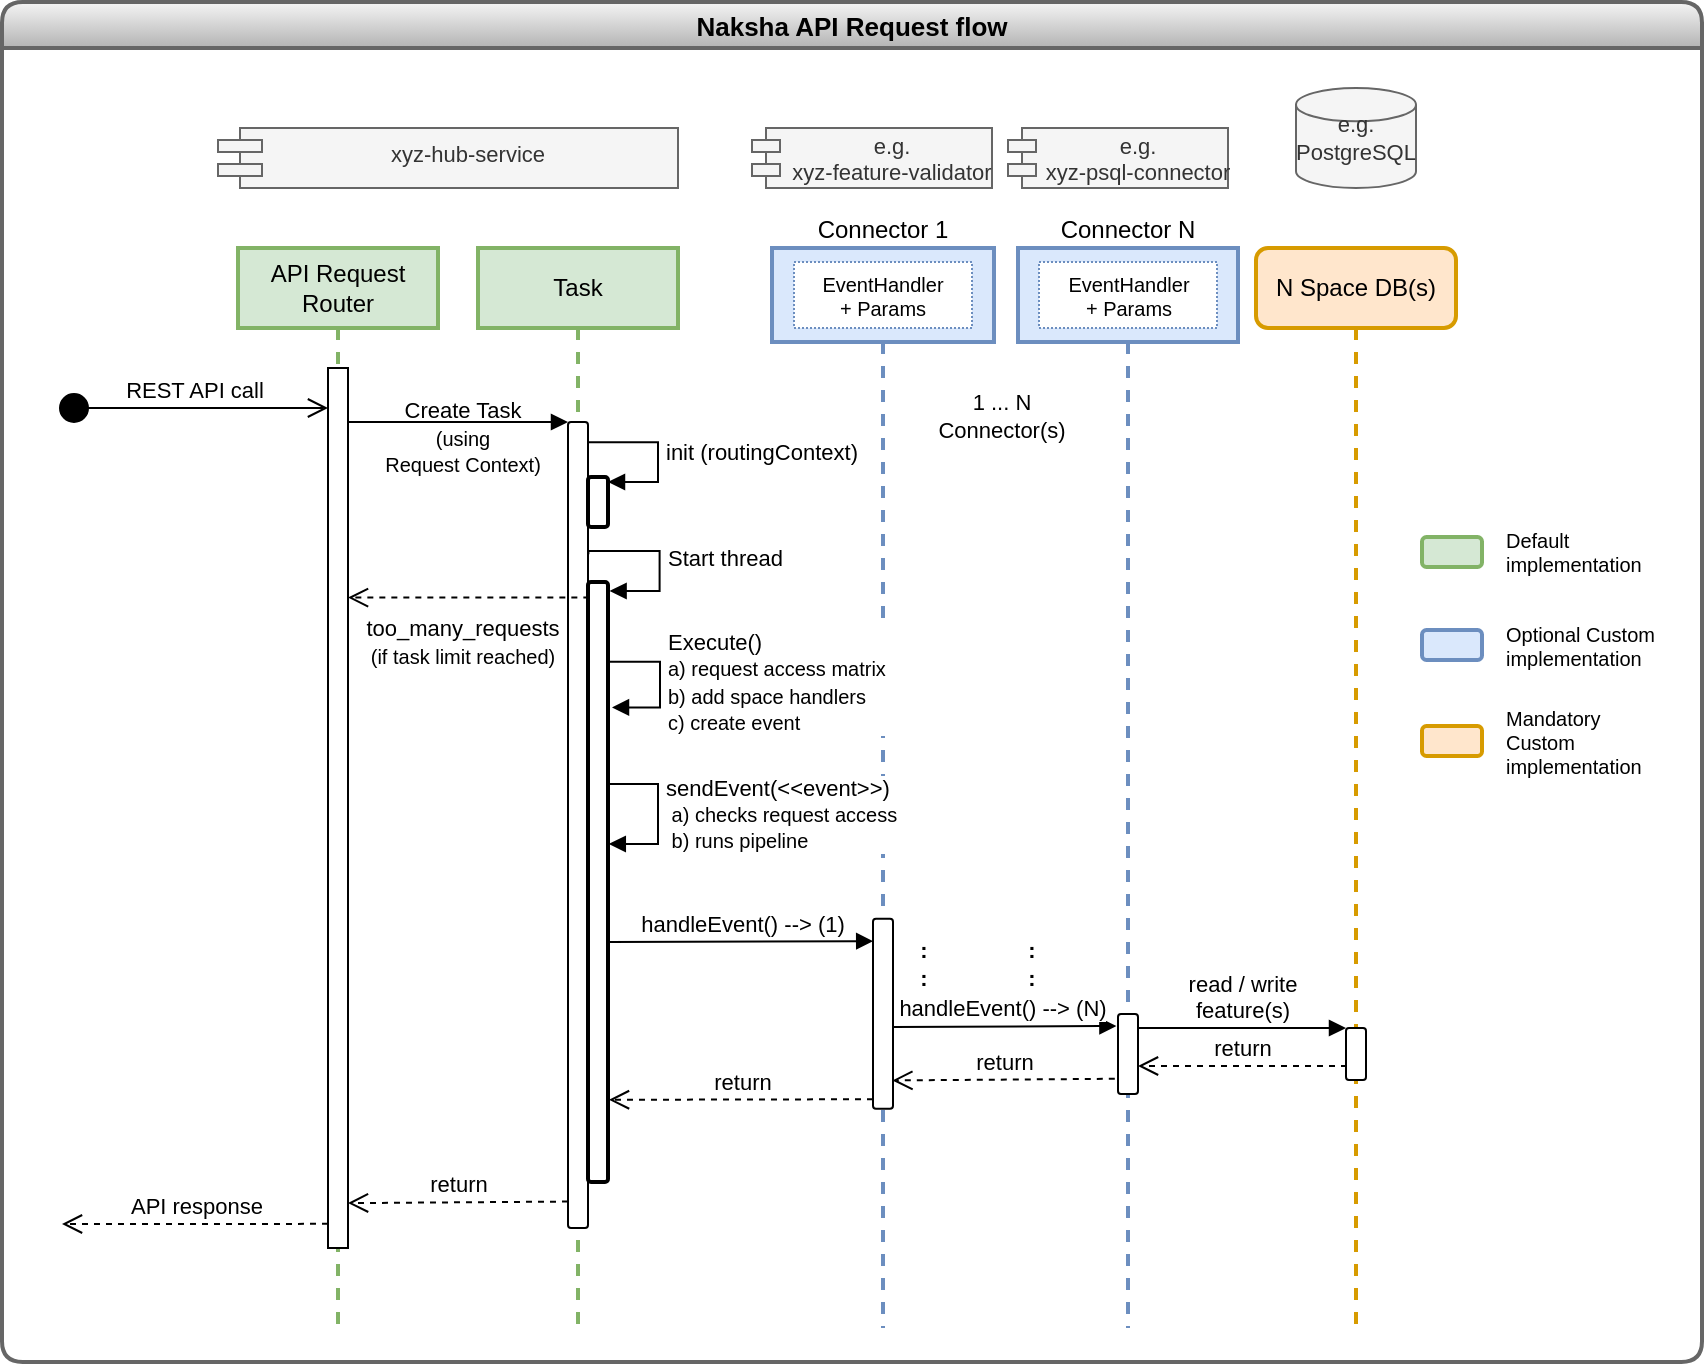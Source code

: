 <mxfile version="16.1.2" type="device"><diagram id="Obo5cB7O04AJ7v5FpMcv" name="Page-1"><mxGraphModel dx="850" dy="562" grid="1" gridSize="10" guides="1" tooltips="1" connect="1" arrows="1" fold="1" page="1" pageScale="1" pageWidth="1169" pageHeight="827" math="0" shadow="0"><root><mxCell id="0"/><mxCell id="1" parent="0"/><mxCell id="FYHCxZDHsHW0RmtBR5TR-3" value="API Request Router" style="shape=umlLifeline;perimeter=lifelinePerimeter;whiteSpace=wrap;html=1;container=1;collapsible=0;recursiveResize=0;outlineConnect=0;fillColor=#d5e8d4;strokeColor=#82b366;strokeWidth=2;" vertex="1" parent="1"><mxGeometry x="188" y="153" width="100" height="540" as="geometry"/></mxCell><mxCell id="FYHCxZDHsHW0RmtBR5TR-4" value="" style="html=1;points=[];perimeter=orthogonalPerimeter;" vertex="1" parent="FYHCxZDHsHW0RmtBR5TR-3"><mxGeometry x="45" y="60" width="10" height="440" as="geometry"/></mxCell><mxCell id="FYHCxZDHsHW0RmtBR5TR-67" value="API response" style="html=1;verticalAlign=bottom;endArrow=open;dashed=1;endSize=8;exitX=0;exitY=0.986;rounded=0;fontSize=11;exitDx=0;exitDy=0;exitPerimeter=0;" edge="1" parent="FYHCxZDHsHW0RmtBR5TR-3"><mxGeometry relative="1" as="geometry"><mxPoint x="-88" y="488" as="targetPoint"/><mxPoint x="45" y="487.928" as="sourcePoint"/></mxGeometry></mxCell><mxCell id="FYHCxZDHsHW0RmtBR5TR-19" value="Task" style="shape=umlLifeline;perimeter=lifelinePerimeter;whiteSpace=wrap;html=1;container=1;collapsible=0;recursiveResize=0;outlineConnect=0;fillColor=#d5e8d4;strokeColor=#82b366;strokeWidth=2;" vertex="1" parent="1"><mxGeometry x="308" y="153" width="100" height="540" as="geometry"/></mxCell><mxCell id="FYHCxZDHsHW0RmtBR5TR-42" value="" style="html=1;points=[];perimeter=orthogonalPerimeter;rounded=1;shadow=0;sketch=0;fontSize=11;strokeColor=#000000;strokeWidth=1;" vertex="1" parent="FYHCxZDHsHW0RmtBR5TR-19"><mxGeometry x="45" y="87" width="10" height="403" as="geometry"/></mxCell><mxCell id="FYHCxZDHsHW0RmtBR5TR-49" value="init (routingContext)" style="edgeStyle=orthogonalEdgeStyle;html=1;align=left;spacingLeft=2;endArrow=block;rounded=0;entryX=1;entryY=0;fontSize=11;exitX=1;exitY=0.025;exitDx=0;exitDy=0;exitPerimeter=0;" edge="1" parent="FYHCxZDHsHW0RmtBR5TR-19" source="FYHCxZDHsHW0RmtBR5TR-42"><mxGeometry relative="1" as="geometry"><mxPoint x="72" y="97" as="sourcePoint"/><Array as="points"><mxPoint x="90" y="97"/><mxPoint x="90" y="117"/></Array><mxPoint x="65" y="117" as="targetPoint"/></mxGeometry></mxCell><mxCell id="FYHCxZDHsHW0RmtBR5TR-28" value="N Space DB(s)" style="shape=umlLifeline;perimeter=lifelinePerimeter;whiteSpace=wrap;html=1;container=1;collapsible=0;recursiveResize=0;outlineConnect=0;fillColor=#ffe6cc;strokeColor=#d79b00;strokeWidth=2;rounded=1;" vertex="1" parent="1"><mxGeometry x="697" y="153" width="100" height="540" as="geometry"/></mxCell><mxCell id="FYHCxZDHsHW0RmtBR5TR-34" value="REST API call" style="html=1;verticalAlign=bottom;startArrow=circle;startFill=1;endArrow=open;startSize=6;endSize=8;rounded=0;fontSize=11;" edge="1" parent="1" target="FYHCxZDHsHW0RmtBR5TR-4"><mxGeometry width="80" relative="1" as="geometry"><mxPoint x="98" y="233" as="sourcePoint"/><mxPoint x="228" y="233" as="targetPoint"/></mxGeometry></mxCell><mxCell id="FYHCxZDHsHW0RmtBR5TR-38" value="xyz-hub-service" style="shape=module;align=left;spacingLeft=20;align=center;verticalAlign=top;rounded=1;shadow=0;sketch=0;fontSize=11;strokeColor=#666666;strokeWidth=1;jettyWidth=22;jettyHeight=6;fillColor=#f5f5f5;fontColor=#333333;" vertex="1" parent="1"><mxGeometry x="178" y="93" width="230" height="30" as="geometry"/></mxCell><mxCell id="FYHCxZDHsHW0RmtBR5TR-66" value="return" style="html=1;verticalAlign=bottom;endArrow=open;dashed=1;endSize=8;exitX=0;exitY=0.986;rounded=0;fontSize=11;exitDx=0;exitDy=0;exitPerimeter=0;entryX=1;entryY=0.949;entryDx=0;entryDy=0;entryPerimeter=0;" edge="1" parent="1" target="FYHCxZDHsHW0RmtBR5TR-4"><mxGeometry relative="1" as="geometry"><mxPoint x="258" y="631" as="targetPoint"/><mxPoint x="353" y="629.78" as="sourcePoint"/></mxGeometry></mxCell><mxCell id="FYHCxZDHsHW0RmtBR5TR-68" value="Naksha API Request flow" style="swimlane;rounded=1;shadow=0;sketch=0;fontSize=13;strokeWidth=2;collapsible=0;fillColor=#f5f5f5;gradientColor=#b3b3b3;strokeColor=#666666;" vertex="1" parent="1"><mxGeometry x="70" y="30" width="850" height="680" as="geometry"/></mxCell><mxCell id="FYHCxZDHsHW0RmtBR5TR-69" value="" style="rounded=1;whiteSpace=wrap;html=1;shadow=0;sketch=0;fontSize=13;strokeColor=#82b366;strokeWidth=2;fillColor=#d5e8d4;" vertex="1" parent="FYHCxZDHsHW0RmtBR5TR-68"><mxGeometry x="710" y="267.5" width="30" height="15" as="geometry"/></mxCell><mxCell id="FYHCxZDHsHW0RmtBR5TR-70" value="Default implementation" style="text;html=1;strokeColor=none;fillColor=none;align=left;verticalAlign=middle;whiteSpace=wrap;rounded=0;shadow=0;sketch=0;fontSize=10;" vertex="1" parent="FYHCxZDHsHW0RmtBR5TR-68"><mxGeometry x="750" y="260" width="60" height="30" as="geometry"/></mxCell><mxCell id="FYHCxZDHsHW0RmtBR5TR-71" value="" style="rounded=1;whiteSpace=wrap;html=1;shadow=0;sketch=0;fontSize=13;strokeColor=#6c8ebf;strokeWidth=2;fillColor=#dae8fc;" vertex="1" parent="FYHCxZDHsHW0RmtBR5TR-68"><mxGeometry x="710" y="314" width="30" height="15" as="geometry"/></mxCell><mxCell id="FYHCxZDHsHW0RmtBR5TR-72" value="Optional Custom implementation" style="text;html=1;strokeColor=none;fillColor=none;align=left;verticalAlign=middle;whiteSpace=wrap;rounded=0;shadow=0;sketch=0;fontSize=10;" vertex="1" parent="FYHCxZDHsHW0RmtBR5TR-68"><mxGeometry x="750" y="306.5" width="80" height="30" as="geometry"/></mxCell><mxCell id="FYHCxZDHsHW0RmtBR5TR-73" value="" style="rounded=1;whiteSpace=wrap;html=1;shadow=0;sketch=0;fontSize=13;strokeColor=#d79b00;strokeWidth=2;fillColor=#ffe6cc;" vertex="1" parent="FYHCxZDHsHW0RmtBR5TR-68"><mxGeometry x="710" y="362" width="30" height="15" as="geometry"/></mxCell><mxCell id="FYHCxZDHsHW0RmtBR5TR-74" value="Mandatory Custom implementation" style="text;html=1;strokeColor=none;fillColor=none;align=left;verticalAlign=middle;whiteSpace=wrap;rounded=0;shadow=0;sketch=0;fontSize=10;" vertex="1" parent="FYHCxZDHsHW0RmtBR5TR-68"><mxGeometry x="750" y="354.5" width="80" height="30" as="geometry"/></mxCell><mxCell id="FYHCxZDHsHW0RmtBR5TR-80" value="Start thread" style="edgeStyle=orthogonalEdgeStyle;html=1;align=left;spacingLeft=2;endArrow=block;rounded=0;entryX=1;entryY=0;fontSize=11;exitX=0.94;exitY=0.067;exitDx=0;exitDy=0;exitPerimeter=0;" edge="1" parent="FYHCxZDHsHW0RmtBR5TR-68"><mxGeometry relative="1" as="geometry"><mxPoint x="293.2" y="276.091" as="sourcePoint"/><Array as="points"><mxPoint x="292.8" y="274.5"/><mxPoint x="328.8" y="274.5"/><mxPoint x="328.8" y="294.5"/></Array><mxPoint x="303.8" y="294.5" as="targetPoint"/></mxGeometry></mxCell><mxCell id="FYHCxZDHsHW0RmtBR5TR-83" value="" style="html=1;points=[];perimeter=orthogonalPerimeter;rounded=1;shadow=0;sketch=0;fontSize=11;strokeColor=#000000;strokeWidth=2;" vertex="1" parent="FYHCxZDHsHW0RmtBR5TR-68"><mxGeometry x="293" y="290" width="10" height="300" as="geometry"/></mxCell><mxCell id="FYHCxZDHsHW0RmtBR5TR-25" value="Connector 1" style="shape=umlLifeline;perimeter=lifelinePerimeter;whiteSpace=wrap;html=1;container=1;collapsible=0;recursiveResize=0;outlineConnect=0;fillColor=#dae8fc;strokeColor=#6C8EBF;strokeWidth=2;size=47;labelPosition=center;verticalLabelPosition=top;align=center;verticalAlign=bottom;" vertex="1" parent="FYHCxZDHsHW0RmtBR5TR-68"><mxGeometry x="385" y="123" width="111" height="540" as="geometry"/></mxCell><mxCell id="FYHCxZDHsHW0RmtBR5TR-53" value="" style="html=1;points=[];perimeter=orthogonalPerimeter;rounded=1;shadow=0;sketch=0;fontSize=11;strokeColor=#000000;strokeWidth=1;" vertex="1" parent="FYHCxZDHsHW0RmtBR5TR-25"><mxGeometry x="50.5" y="335.37" width="10" height="95" as="geometry"/></mxCell><mxCell id="FYHCxZDHsHW0RmtBR5TR-89" value="EventHandler&lt;br&gt;+ Params" style="rounded=0;whiteSpace=wrap;html=1;shadow=0;sketch=0;fontSize=10;strokeColor=#6C8EBF;strokeWidth=1;dashed=1;dashPattern=1 1;" vertex="1" parent="FYHCxZDHsHW0RmtBR5TR-25"><mxGeometry x="11" y="7" width="89" height="33" as="geometry"/></mxCell><mxCell id="FYHCxZDHsHW0RmtBR5TR-62" value=":&lt;br style=&quot;font-size: 11px;&quot;&gt;:" style="text;html=1;strokeColor=none;fillColor=none;align=center;verticalAlign=middle;whiteSpace=wrap;rounded=0;shadow=0;sketch=0;fontSize=11;fontStyle=1" vertex="1" parent="FYHCxZDHsHW0RmtBR5TR-25"><mxGeometry x="60.5" y="343" width="29.5" height="30" as="geometry"/></mxCell><mxCell id="FYHCxZDHsHW0RmtBR5TR-41" value="e.g.&#10;xyz-feature-validator" style="shape=module;align=center;spacingLeft=20;align=center;verticalAlign=middle;rounded=1;shadow=0;sketch=0;fontSize=11;strokeColor=#666666;strokeWidth=1;jettyWidth=14;jettyHeight=6;fillColor=#f5f5f5;fontColor=#333333;labelPosition=center;verticalLabelPosition=middle;" vertex="1" parent="FYHCxZDHsHW0RmtBR5TR-68"><mxGeometry x="375" y="63" width="120" height="30" as="geometry"/></mxCell><mxCell id="FYHCxZDHsHW0RmtBR5TR-85" value="Connector N" style="shape=umlLifeline;perimeter=lifelinePerimeter;whiteSpace=wrap;html=1;container=1;collapsible=0;recursiveResize=0;outlineConnect=0;fillColor=#dae8fc;strokeColor=#6c8ebf;strokeWidth=2;labelPosition=center;verticalLabelPosition=top;align=center;verticalAlign=bottom;size=47;" vertex="1" parent="FYHCxZDHsHW0RmtBR5TR-68"><mxGeometry x="508" y="123" width="110" height="540" as="geometry"/></mxCell><mxCell id="FYHCxZDHsHW0RmtBR5TR-87" value="" style="html=1;points=[];perimeter=orthogonalPerimeter;rounded=1;shadow=0;sketch=0;fontSize=11;strokeColor=#000000;strokeWidth=1;" vertex="1" parent="FYHCxZDHsHW0RmtBR5TR-85"><mxGeometry x="50" y="383" width="10" height="39.99" as="geometry"/></mxCell><mxCell id="FYHCxZDHsHW0RmtBR5TR-90" value="EventHandler&lt;br&gt;+ Params" style="rounded=0;whiteSpace=wrap;html=1;shadow=0;sketch=0;fontSize=10;strokeColor=#6C8EBF;strokeWidth=1;dashed=1;dashPattern=1 1;" vertex="1" parent="FYHCxZDHsHW0RmtBR5TR-85"><mxGeometry x="10.5" y="7" width="89" height="33" as="geometry"/></mxCell><mxCell id="FYHCxZDHsHW0RmtBR5TR-94" value=":&lt;br style=&quot;font-size: 11px;&quot;&gt;:" style="text;html=1;strokeColor=none;fillColor=none;align=center;verticalAlign=middle;whiteSpace=wrap;rounded=0;shadow=0;sketch=0;fontSize=11;fontStyle=1" vertex="1" parent="FYHCxZDHsHW0RmtBR5TR-85"><mxGeometry x="-8" y="343" width="29.5" height="30" as="geometry"/></mxCell><mxCell id="FYHCxZDHsHW0RmtBR5TR-88" value="e.g.&#10;xyz-psql-connector" style="shape=module;align=center;spacingLeft=20;align=center;verticalAlign=middle;rounded=1;shadow=0;sketch=0;fontSize=11;strokeColor=#666666;strokeWidth=1;jettyWidth=14;jettyHeight=6;fillColor=#f5f5f5;fontColor=#333333;labelPosition=center;verticalLabelPosition=middle;" vertex="1" parent="FYHCxZDHsHW0RmtBR5TR-68"><mxGeometry x="503" y="63" width="110" height="30" as="geometry"/></mxCell><mxCell id="FYHCxZDHsHW0RmtBR5TR-60" value="handleEvent() --&amp;gt; (1)" style="html=1;verticalAlign=bottom;endArrow=block;entryX=0.01;entryY=0.118;rounded=0;fontSize=11;entryDx=0;entryDy=0;entryPerimeter=0;exitX=1.1;exitY=0.6;exitDx=0;exitDy=0;exitPerimeter=0;" edge="1" parent="FYHCxZDHsHW0RmtBR5TR-68" target="FYHCxZDHsHW0RmtBR5TR-53" source="FYHCxZDHsHW0RmtBR5TR-83"><mxGeometry relative="1" as="geometry"><mxPoint x="310" y="450" as="sourcePoint"/></mxGeometry></mxCell><mxCell id="FYHCxZDHsHW0RmtBR5TR-92" value="handleEvent() --&amp;gt; (N)" style="html=1;verticalAlign=bottom;endArrow=block;entryX=-0.08;entryY=0.15;rounded=0;fontSize=11;entryDx=0;entryDy=0;entryPerimeter=0;exitX=1;exitY=0.57;exitDx=0;exitDy=0;exitPerimeter=0;" edge="1" parent="FYHCxZDHsHW0RmtBR5TR-68" source="FYHCxZDHsHW0RmtBR5TR-53" target="FYHCxZDHsHW0RmtBR5TR-87"><mxGeometry x="-0.024" relative="1" as="geometry"><mxPoint x="313.5" y="480.022" as="sourcePoint"/><mxPoint x="445.6" y="479.58" as="targetPoint"/><mxPoint as="offset"/></mxGeometry></mxCell><mxCell id="FYHCxZDHsHW0RmtBR5TR-61" value="return" style="html=1;verticalAlign=bottom;endArrow=open;dashed=1;endSize=8;exitX=-0.16;exitY=0.81;rounded=0;fontSize=11;exitDx=0;exitDy=0;exitPerimeter=0;entryX=0.97;entryY=0.851;entryDx=0;entryDy=0;entryPerimeter=0;" edge="1" parent="FYHCxZDHsHW0RmtBR5TR-68" source="FYHCxZDHsHW0RmtBR5TR-87" target="FYHCxZDHsHW0RmtBR5TR-53"><mxGeometry relative="1" as="geometry"><mxPoint x="350" y="567" as="targetPoint"/><mxPoint x="431" y="567.001" as="sourcePoint"/></mxGeometry></mxCell><mxCell id="FYHCxZDHsHW0RmtBR5TR-55" value="return" style="html=1;verticalAlign=bottom;endArrow=open;dashed=1;endSize=8;exitX=0;exitY=0.95;rounded=0;fontSize=11;entryX=1.05;entryY=0.863;entryDx=0;entryDy=0;entryPerimeter=0;" edge="1" parent="FYHCxZDHsHW0RmtBR5TR-68" source="FYHCxZDHsHW0RmtBR5TR-53" target="FYHCxZDHsHW0RmtBR5TR-83"><mxGeometry relative="1" as="geometry"><mxPoint x="330" y="506" as="targetPoint"/></mxGeometry></mxCell><mxCell id="FYHCxZDHsHW0RmtBR5TR-63" value="" style="html=1;points=[];perimeter=orthogonalPerimeter;rounded=1;shadow=0;sketch=0;fontSize=11;strokeColor=#000000;strokeWidth=1;" vertex="1" parent="FYHCxZDHsHW0RmtBR5TR-68"><mxGeometry x="672" y="513" width="10" height="25.99" as="geometry"/></mxCell><mxCell id="FYHCxZDHsHW0RmtBR5TR-65" value="read / write&lt;br&gt;feature(s)" style="html=1;verticalAlign=bottom;endArrow=block;entryX=0;entryY=0;rounded=0;fontSize=11;" edge="1" parent="FYHCxZDHsHW0RmtBR5TR-68" target="FYHCxZDHsHW0RmtBR5TR-63" source="FYHCxZDHsHW0RmtBR5TR-87"><mxGeometry relative="1" as="geometry"><mxPoint x="570" y="513" as="sourcePoint"/></mxGeometry></mxCell><mxCell id="FYHCxZDHsHW0RmtBR5TR-93" value="return" style="html=1;verticalAlign=bottom;endArrow=open;dashed=1;endSize=8;exitX=0.05;exitY=0.731;rounded=0;fontSize=11;exitDx=0;exitDy=0;exitPerimeter=0;" edge="1" parent="FYHCxZDHsHW0RmtBR5TR-68" source="FYHCxZDHsHW0RmtBR5TR-63" target="FYHCxZDHsHW0RmtBR5TR-87"><mxGeometry relative="1" as="geometry"><mxPoint x="570" y="532" as="targetPoint"/><mxPoint x="566.4" y="548.392" as="sourcePoint"/></mxGeometry></mxCell><mxCell id="FYHCxZDHsHW0RmtBR5TR-97" value="1 ... N&lt;br&gt;Connector(s)" style="text;html=1;strokeColor=none;fillColor=none;align=center;verticalAlign=middle;whiteSpace=wrap;rounded=0;shadow=0;dashed=1;dashPattern=1 1;sketch=0;fontSize=11;fontStyle=0" vertex="1" parent="FYHCxZDHsHW0RmtBR5TR-68"><mxGeometry x="470" y="197" width="60" height="20" as="geometry"/></mxCell><mxCell id="FYHCxZDHsHW0RmtBR5TR-40" value="e.g. PostgreSQL" style="strokeWidth=1;html=1;shape=mxgraph.flowchart.database;whiteSpace=wrap;rounded=1;shadow=0;sketch=0;fontSize=11;fillColor=#f5f5f5;fontColor=#333333;strokeColor=#666666;" vertex="1" parent="FYHCxZDHsHW0RmtBR5TR-68"><mxGeometry x="647" y="43" width="60" height="50" as="geometry"/></mxCell><mxCell id="FYHCxZDHsHW0RmtBR5TR-101" value="" style="html=1;points=[];perimeter=orthogonalPerimeter;rounded=1;shadow=0;sketch=0;fontSize=11;strokeColor=#000000;strokeWidth=2;" vertex="1" parent="FYHCxZDHsHW0RmtBR5TR-68"><mxGeometry x="293" y="237.5" width="10" height="25" as="geometry"/></mxCell><mxCell id="FYHCxZDHsHW0RmtBR5TR-102" value="Execute()&lt;br&gt;&lt;font style=&quot;font-size: 10px&quot;&gt;a) request access matrix&lt;br&gt;b) add space handlers&lt;br&gt;c) create event&lt;/font&gt;" style="edgeStyle=orthogonalEdgeStyle;html=1;align=left;spacingLeft=2;endArrow=block;rounded=0;fontSize=11;exitX=1;exitY=0.043;exitDx=0;exitDy=0;exitPerimeter=0;entryX=1.2;entryY=0.119;entryDx=0;entryDy=0;entryPerimeter=0;" edge="1" parent="FYHCxZDHsHW0RmtBR5TR-68"><mxGeometry relative="1" as="geometry"><mxPoint x="303" y="329.9" as="sourcePoint"/><Array as="points"><mxPoint x="329" y="330"/><mxPoint x="329" y="353"/></Array><mxPoint x="305" y="352.7" as="targetPoint"/></mxGeometry></mxCell><mxCell id="FYHCxZDHsHW0RmtBR5TR-82" value="sendEvent(&amp;lt;&amp;lt;event&amp;gt;&amp;gt;)&lt;br&gt;&lt;font style=&quot;font-size: 10px&quot;&gt;&amp;nbsp;a) checks request access&lt;br&gt;&amp;nbsp;b) runs pipeline&lt;/font&gt;" style="edgeStyle=orthogonalEdgeStyle;html=1;align=left;spacingLeft=2;endArrow=block;rounded=0;entryX=1;entryY=0;fontSize=11;" edge="1" parent="1"><mxGeometry relative="1" as="geometry"><mxPoint x="373" y="421" as="sourcePoint"/><Array as="points"><mxPoint x="398" y="421"/><mxPoint x="398" y="451"/></Array><mxPoint x="373.4" y="451" as="targetPoint"/></mxGeometry></mxCell><mxCell id="FYHCxZDHsHW0RmtBR5TR-43" value="Create Task&lt;br&gt;&lt;font style=&quot;font-size: 10px&quot;&gt;(using&lt;br&gt;Request Context)&lt;/font&gt;" style="html=1;verticalAlign=bottom;endArrow=block;entryX=0;entryY=0;rounded=0;fontSize=11;labelBackgroundColor=none;" edge="1" target="FYHCxZDHsHW0RmtBR5TR-42" parent="1"><mxGeometry x="0.036" y="-30" relative="1" as="geometry"><mxPoint x="243" y="240.0" as="sourcePoint"/><mxPoint as="offset"/></mxGeometry></mxCell><mxCell id="FYHCxZDHsHW0RmtBR5TR-103" value="too_many_requests&lt;br style=&quot;font-size: 11px&quot;&gt;&lt;font style=&quot;font-size: 10px&quot;&gt;(if task limit reached)&lt;/font&gt;" style="html=1;verticalAlign=middle;endArrow=open;dashed=1;endSize=8;rounded=0;fontSize=11;exitX=0.067;exitY=0.026;exitDx=0;exitDy=0;exitPerimeter=0;labelBackgroundColor=none;" edge="1" parent="1" source="FYHCxZDHsHW0RmtBR5TR-83" target="FYHCxZDHsHW0RmtBR5TR-4"><mxGeometry x="0.055" y="22" relative="1" as="geometry"><mxPoint x="260" y="328" as="targetPoint"/><mxPoint x="340" y="328" as="sourcePoint"/><mxPoint as="offset"/></mxGeometry></mxCell></root></mxGraphModel></diagram></mxfile>